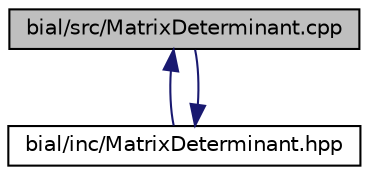 digraph "bial/src/MatrixDeterminant.cpp"
{
  edge [fontname="Helvetica",fontsize="10",labelfontname="Helvetica",labelfontsize="10"];
  node [fontname="Helvetica",fontsize="10",shape=record];
  Node1 [label="bial/src/MatrixDeterminant.cpp",height=0.2,width=0.4,color="black", fillcolor="grey75", style="filled", fontcolor="black"];
  Node1 -> Node2 [dir="back",color="midnightblue",fontsize="10",style="solid",fontname="Helvetica"];
  Node2 [label="bial/inc/MatrixDeterminant.hpp",height=0.2,width=0.4,color="black", fillcolor="white", style="filled",URL="$_matrix_determinant_8hpp.html"];
  Node2 -> Node1 [dir="back",color="midnightblue",fontsize="10",style="solid",fontname="Helvetica"];
}
